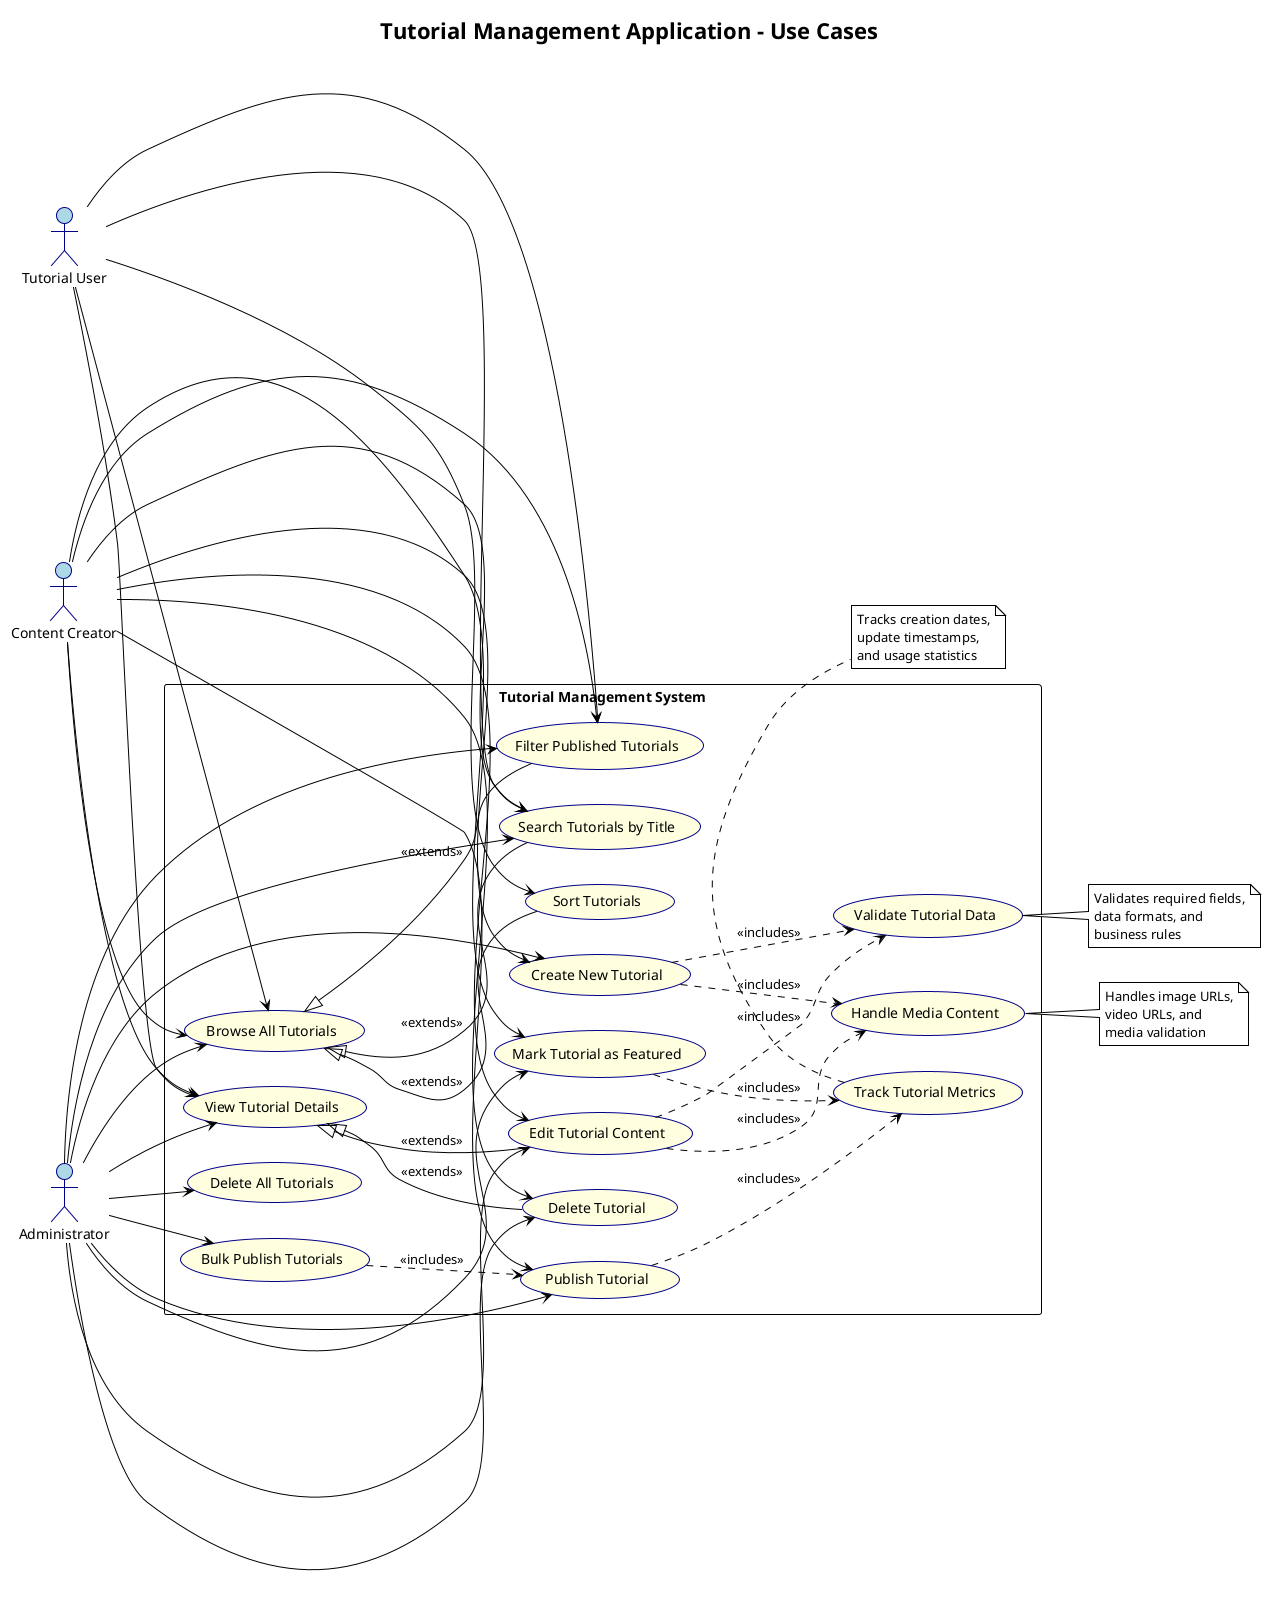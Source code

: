@startuml Tutorial Management App - Optimized Use Case Diagram

!theme plain
left to right direction
skinparam packageStyle rectangle
skinparam usecase {
    BackgroundColor LightYellow
    BorderColor DarkBlue
}
skinparam actor {
    BackgroundColor LightBlue
    BorderColor DarkBlue
}

title Tutorial Management Application - Use Cases

actor "Tutorial User" as User
actor "Content Creator" as Creator
actor "Administrator" as Admin

rectangle "Tutorial Management System" {
    ' Core Viewing Use Cases
    usecase "Browse All Tutorials" as UC1
    usecase "Filter Published Tutorials" as UC2
    usecase "Search Tutorials by Title" as UC3
    usecase "View Tutorial Details" as UC4
    usecase "Sort Tutorials" as UC5
    
    ' Content Management Use Cases
    usecase "Create New Tutorial" as UC6
    usecase "Edit Tutorial Content" as UC7
    usecase "Delete Tutorial" as UC8
    usecase "Publish Tutorial" as UC9
    usecase "Mark Tutorial as Featured" as UC10
    
    ' Bulk Operations
    usecase "Delete All Tutorials" as UC11
    usecase "Bulk Publish Tutorials" as UC12
    
    ' Extended Functionalities
    usecase "Validate Tutorial Data" as UC13
    usecase "Handle Media Content" as UC14
    usecase "Track Tutorial Metrics" as UC15
}

' User relationships - viewing capabilities
User --> UC1
User --> UC2
User --> UC3
User --> UC4
User --> UC5

' Creator relationships - content management
Creator --> UC1
Creator --> UC2
Creator --> UC3
Creator --> UC4
Creator --> UC6
Creator --> UC7
Creator --> UC8
Creator --> UC9
Creator --> UC10

' Administrator relationships - full access
Admin --> UC1
Admin --> UC2
Admin --> UC3
Admin --> UC4
Admin --> UC6
Admin --> UC7
Admin --> UC8
Admin --> UC9
Admin --> UC10
Admin --> UC11
Admin --> UC12

' Use case relationships
UC1 <|-- UC2 : <<extends>>
UC1 <|-- UC3 : <<extends>>
UC1 <|-- UC5 : <<extends>>

UC4 <|-- UC7 : <<extends>>
UC4 <|-- UC8 : <<extends>>

UC6 ..> UC13 : <<includes>>
UC7 ..> UC13 : <<includes>>
UC6 ..> UC14 : <<includes>>
UC7 ..> UC14 : <<includes>>

UC9 ..> UC15 : <<includes>>
UC10 ..> UC15 : <<includes>>

UC12 ..> UC9 : <<includes>>

note right of UC13 : Validates required fields,\ndata formats, and\nbusiness rules
note right of UC14 : Handles image URLs,\nvideo URLs, and\nmedia validation
note bottom of UC15 : Tracks creation dates,\nupdate timestamps,\nand usage statistics

@enduml
